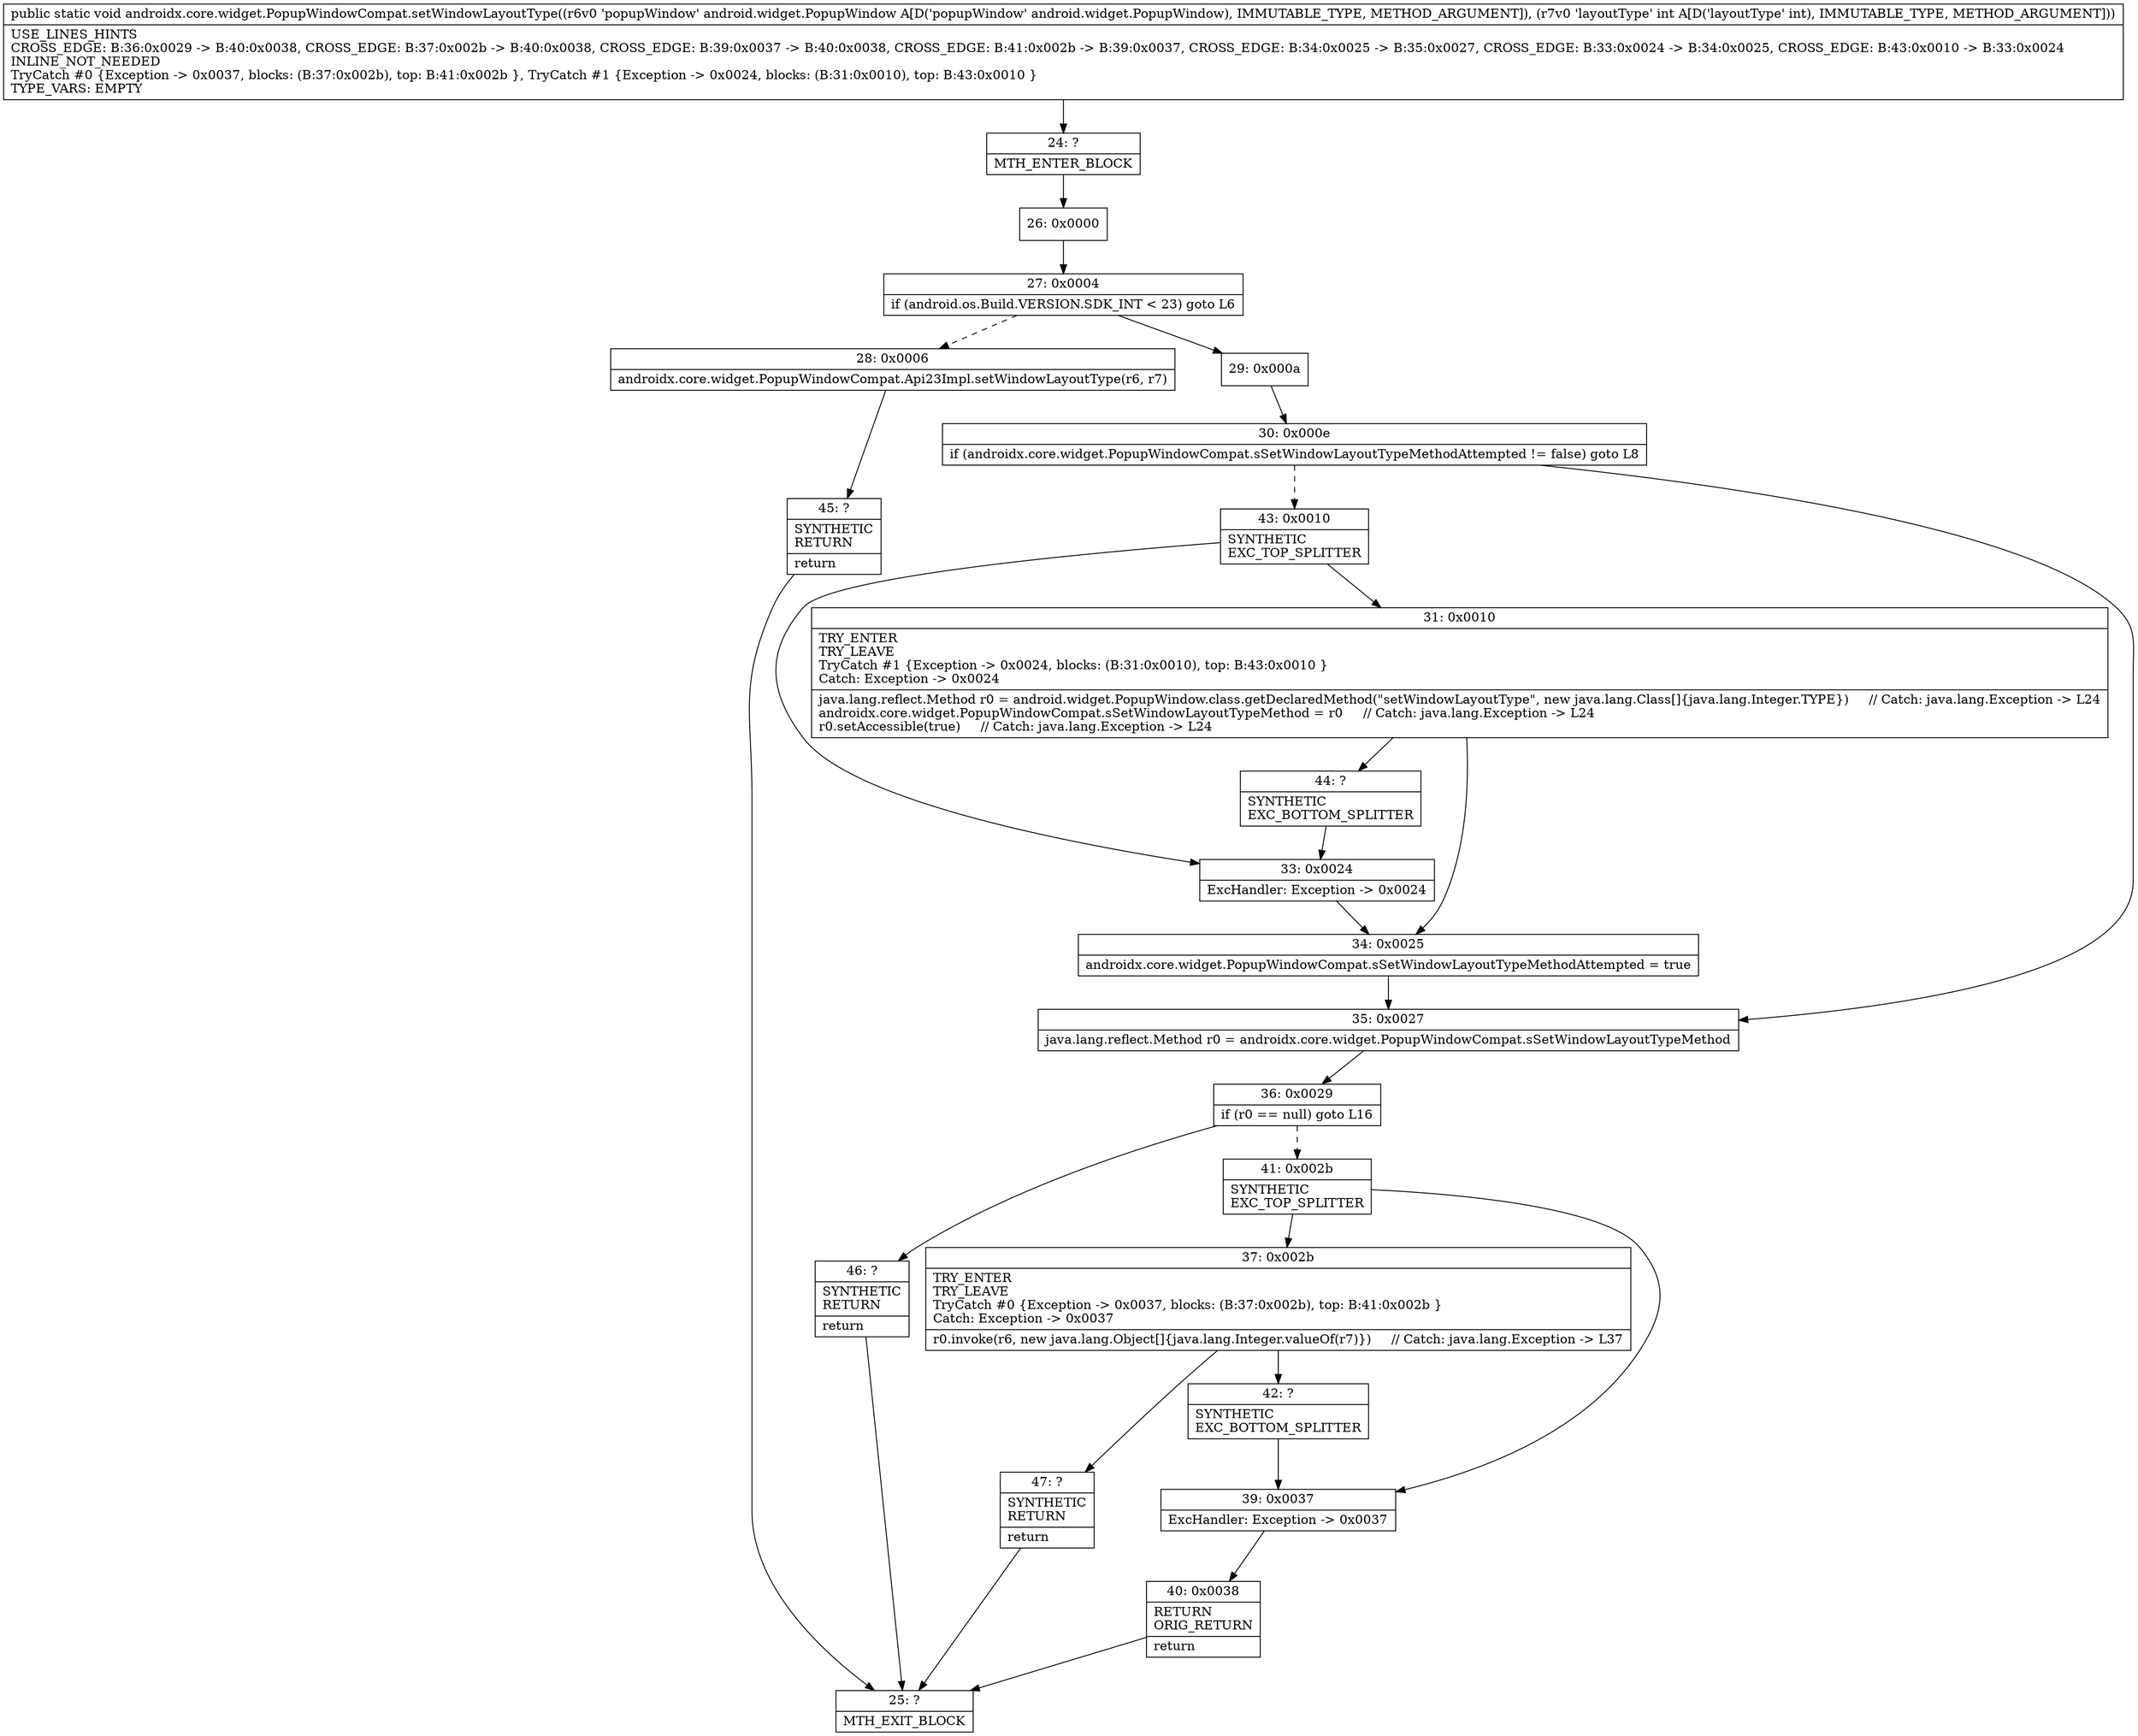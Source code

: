 digraph "CFG forandroidx.core.widget.PopupWindowCompat.setWindowLayoutType(Landroid\/widget\/PopupWindow;I)V" {
Node_24 [shape=record,label="{24\:\ ?|MTH_ENTER_BLOCK\l}"];
Node_26 [shape=record,label="{26\:\ 0x0000}"];
Node_27 [shape=record,label="{27\:\ 0x0004|if (android.os.Build.VERSION.SDK_INT \< 23) goto L6\l}"];
Node_28 [shape=record,label="{28\:\ 0x0006|androidx.core.widget.PopupWindowCompat.Api23Impl.setWindowLayoutType(r6, r7)\l}"];
Node_45 [shape=record,label="{45\:\ ?|SYNTHETIC\lRETURN\l|return\l}"];
Node_25 [shape=record,label="{25\:\ ?|MTH_EXIT_BLOCK\l}"];
Node_29 [shape=record,label="{29\:\ 0x000a}"];
Node_30 [shape=record,label="{30\:\ 0x000e|if (androidx.core.widget.PopupWindowCompat.sSetWindowLayoutTypeMethodAttempted != false) goto L8\l}"];
Node_35 [shape=record,label="{35\:\ 0x0027|java.lang.reflect.Method r0 = androidx.core.widget.PopupWindowCompat.sSetWindowLayoutTypeMethod\l}"];
Node_36 [shape=record,label="{36\:\ 0x0029|if (r0 == null) goto L16\l}"];
Node_41 [shape=record,label="{41\:\ 0x002b|SYNTHETIC\lEXC_TOP_SPLITTER\l}"];
Node_37 [shape=record,label="{37\:\ 0x002b|TRY_ENTER\lTRY_LEAVE\lTryCatch #0 \{Exception \-\> 0x0037, blocks: (B:37:0x002b), top: B:41:0x002b \}\lCatch: Exception \-\> 0x0037\l|r0.invoke(r6, new java.lang.Object[]\{java.lang.Integer.valueOf(r7)\})     \/\/ Catch: java.lang.Exception \-\> L37\l}"];
Node_42 [shape=record,label="{42\:\ ?|SYNTHETIC\lEXC_BOTTOM_SPLITTER\l}"];
Node_47 [shape=record,label="{47\:\ ?|SYNTHETIC\lRETURN\l|return\l}"];
Node_39 [shape=record,label="{39\:\ 0x0037|ExcHandler: Exception \-\> 0x0037\l}"];
Node_40 [shape=record,label="{40\:\ 0x0038|RETURN\lORIG_RETURN\l|return\l}"];
Node_46 [shape=record,label="{46\:\ ?|SYNTHETIC\lRETURN\l|return\l}"];
Node_43 [shape=record,label="{43\:\ 0x0010|SYNTHETIC\lEXC_TOP_SPLITTER\l}"];
Node_31 [shape=record,label="{31\:\ 0x0010|TRY_ENTER\lTRY_LEAVE\lTryCatch #1 \{Exception \-\> 0x0024, blocks: (B:31:0x0010), top: B:43:0x0010 \}\lCatch: Exception \-\> 0x0024\l|java.lang.reflect.Method r0 = android.widget.PopupWindow.class.getDeclaredMethod(\"setWindowLayoutType\", new java.lang.Class[]\{java.lang.Integer.TYPE\})     \/\/ Catch: java.lang.Exception \-\> L24\landroidx.core.widget.PopupWindowCompat.sSetWindowLayoutTypeMethod = r0     \/\/ Catch: java.lang.Exception \-\> L24\lr0.setAccessible(true)     \/\/ Catch: java.lang.Exception \-\> L24\l}"];
Node_34 [shape=record,label="{34\:\ 0x0025|androidx.core.widget.PopupWindowCompat.sSetWindowLayoutTypeMethodAttempted = true\l}"];
Node_44 [shape=record,label="{44\:\ ?|SYNTHETIC\lEXC_BOTTOM_SPLITTER\l}"];
Node_33 [shape=record,label="{33\:\ 0x0024|ExcHandler: Exception \-\> 0x0024\l}"];
MethodNode[shape=record,label="{public static void androidx.core.widget.PopupWindowCompat.setWindowLayoutType((r6v0 'popupWindow' android.widget.PopupWindow A[D('popupWindow' android.widget.PopupWindow), IMMUTABLE_TYPE, METHOD_ARGUMENT]), (r7v0 'layoutType' int A[D('layoutType' int), IMMUTABLE_TYPE, METHOD_ARGUMENT]))  | USE_LINES_HINTS\lCROSS_EDGE: B:36:0x0029 \-\> B:40:0x0038, CROSS_EDGE: B:37:0x002b \-\> B:40:0x0038, CROSS_EDGE: B:39:0x0037 \-\> B:40:0x0038, CROSS_EDGE: B:41:0x002b \-\> B:39:0x0037, CROSS_EDGE: B:34:0x0025 \-\> B:35:0x0027, CROSS_EDGE: B:33:0x0024 \-\> B:34:0x0025, CROSS_EDGE: B:43:0x0010 \-\> B:33:0x0024\lINLINE_NOT_NEEDED\lTryCatch #0 \{Exception \-\> 0x0037, blocks: (B:37:0x002b), top: B:41:0x002b \}, TryCatch #1 \{Exception \-\> 0x0024, blocks: (B:31:0x0010), top: B:43:0x0010 \}\lTYPE_VARS: EMPTY\l}"];
MethodNode -> Node_24;Node_24 -> Node_26;
Node_26 -> Node_27;
Node_27 -> Node_28[style=dashed];
Node_27 -> Node_29;
Node_28 -> Node_45;
Node_45 -> Node_25;
Node_29 -> Node_30;
Node_30 -> Node_35;
Node_30 -> Node_43[style=dashed];
Node_35 -> Node_36;
Node_36 -> Node_41[style=dashed];
Node_36 -> Node_46;
Node_41 -> Node_37;
Node_41 -> Node_39;
Node_37 -> Node_42;
Node_37 -> Node_47;
Node_42 -> Node_39;
Node_47 -> Node_25;
Node_39 -> Node_40;
Node_40 -> Node_25;
Node_46 -> Node_25;
Node_43 -> Node_31;
Node_43 -> Node_33;
Node_31 -> Node_34;
Node_31 -> Node_44;
Node_34 -> Node_35;
Node_44 -> Node_33;
Node_33 -> Node_34;
}

